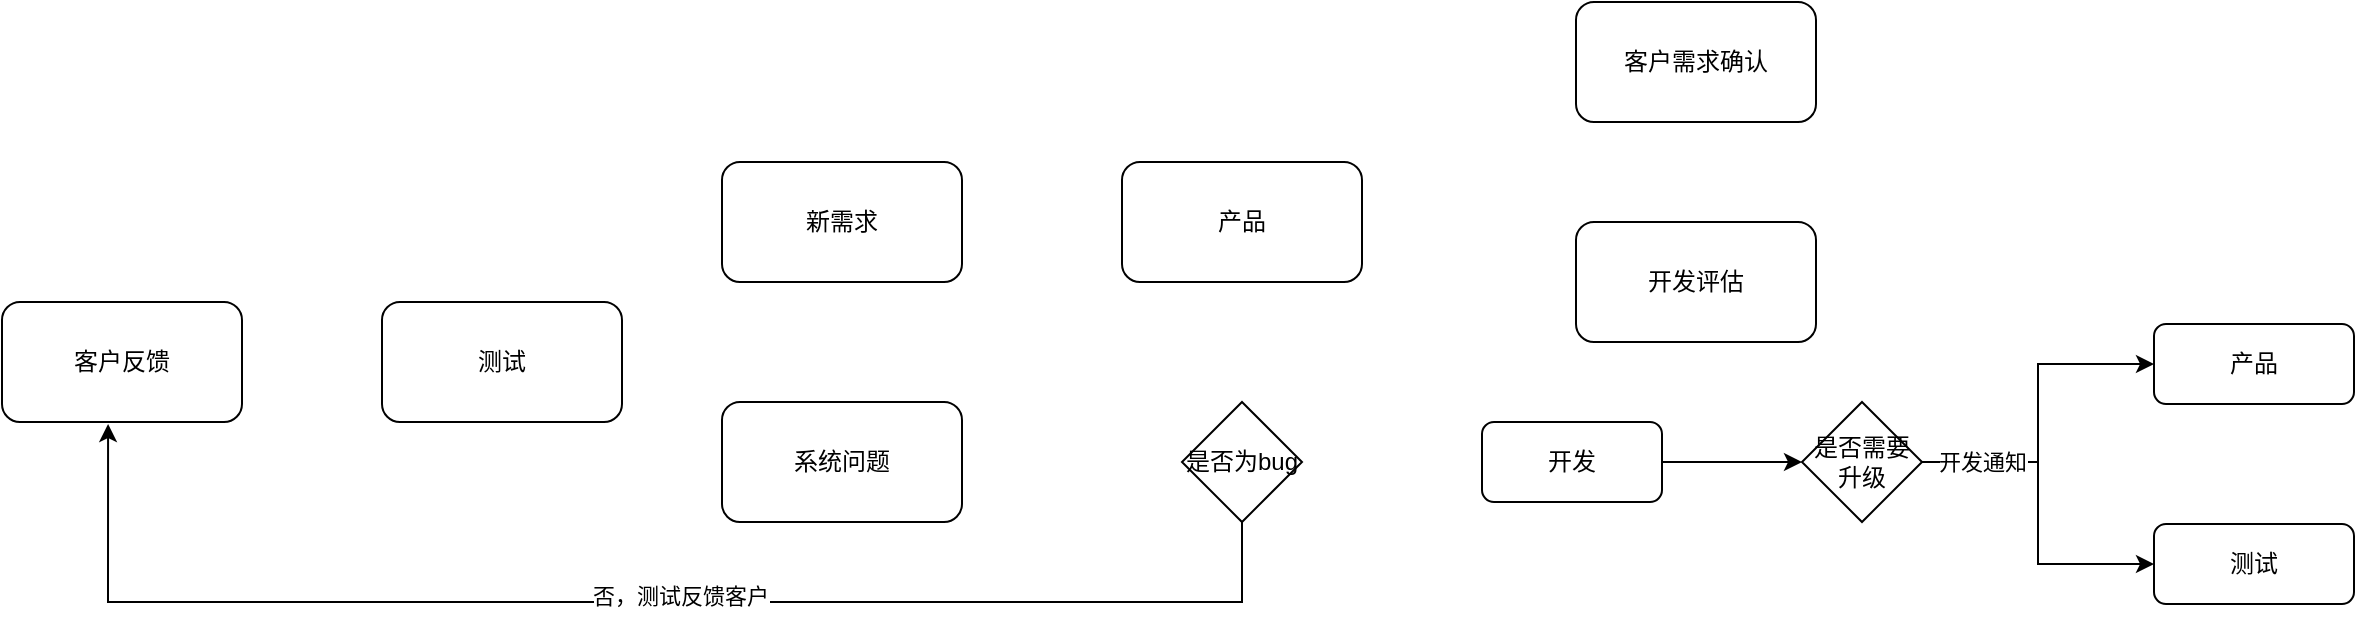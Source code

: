 <mxfile version="26.2.8">
  <diagram name="第 1 页" id="maj_CZCE4fiGwP-5VllY">
    <mxGraphModel dx="1428" dy="751" grid="1" gridSize="10" guides="1" tooltips="1" connect="1" arrows="1" fold="1" page="1" pageScale="1" pageWidth="827" pageHeight="1169" math="0" shadow="0">
      <root>
        <mxCell id="0" />
        <mxCell id="1" parent="0" />
        <mxCell id="PGWOsnz61t-WM54Ito1W-1" value="客户反馈" style="rounded=1;whiteSpace=wrap;html=1;" vertex="1" parent="1">
          <mxGeometry x="40" y="300" width="120" height="60" as="geometry" />
        </mxCell>
        <mxCell id="PGWOsnz61t-WM54Ito1W-2" value="测试" style="rounded=1;whiteSpace=wrap;html=1;" vertex="1" parent="1">
          <mxGeometry x="230" y="300" width="120" height="60" as="geometry" />
        </mxCell>
        <mxCell id="PGWOsnz61t-WM54Ito1W-3" value="新需求" style="rounded=1;whiteSpace=wrap;html=1;" vertex="1" parent="1">
          <mxGeometry x="400" y="230" width="120" height="60" as="geometry" />
        </mxCell>
        <mxCell id="PGWOsnz61t-WM54Ito1W-4" value="系统问题" style="rounded=1;whiteSpace=wrap;html=1;" vertex="1" parent="1">
          <mxGeometry x="400" y="350" width="120" height="60" as="geometry" />
        </mxCell>
        <mxCell id="PGWOsnz61t-WM54Ito1W-5" value="产品" style="rounded=1;whiteSpace=wrap;html=1;" vertex="1" parent="1">
          <mxGeometry x="600" y="230" width="120" height="60" as="geometry" />
        </mxCell>
        <mxCell id="PGWOsnz61t-WM54Ito1W-6" value="客户需求确认" style="rounded=1;whiteSpace=wrap;html=1;" vertex="1" parent="1">
          <mxGeometry x="827" y="150" width="120" height="60" as="geometry" />
        </mxCell>
        <mxCell id="PGWOsnz61t-WM54Ito1W-7" value="开发评估" style="rounded=1;whiteSpace=wrap;html=1;" vertex="1" parent="1">
          <mxGeometry x="827" y="260" width="120" height="60" as="geometry" />
        </mxCell>
        <mxCell id="PGWOsnz61t-WM54Ito1W-8" value="是否为bug" style="rhombus;whiteSpace=wrap;html=1;" vertex="1" parent="1">
          <mxGeometry x="630" y="350" width="60" height="60" as="geometry" />
        </mxCell>
        <mxCell id="PGWOsnz61t-WM54Ito1W-18" style="edgeStyle=orthogonalEdgeStyle;rounded=0;orthogonalLoop=1;jettySize=auto;html=1;entryX=0;entryY=0.5;entryDx=0;entryDy=0;" edge="1" parent="1" source="PGWOsnz61t-WM54Ito1W-9" target="PGWOsnz61t-WM54Ito1W-12">
          <mxGeometry relative="1" as="geometry" />
        </mxCell>
        <mxCell id="PGWOsnz61t-WM54Ito1W-9" value="开发" style="rounded=1;whiteSpace=wrap;html=1;" vertex="1" parent="1">
          <mxGeometry x="780" y="360" width="90" height="40" as="geometry" />
        </mxCell>
        <mxCell id="PGWOsnz61t-WM54Ito1W-10" style="edgeStyle=orthogonalEdgeStyle;rounded=0;orthogonalLoop=1;jettySize=auto;html=1;entryX=0.442;entryY=1.017;entryDx=0;entryDy=0;entryPerimeter=0;" edge="1" parent="1" source="PGWOsnz61t-WM54Ito1W-8" target="PGWOsnz61t-WM54Ito1W-1">
          <mxGeometry relative="1" as="geometry">
            <Array as="points">
              <mxPoint x="660" y="450" />
              <mxPoint x="93" y="450" />
            </Array>
          </mxGeometry>
        </mxCell>
        <mxCell id="PGWOsnz61t-WM54Ito1W-11" value="否，测试反馈客户" style="edgeLabel;html=1;align=center;verticalAlign=middle;resizable=0;points=[];" vertex="1" connectable="0" parent="PGWOsnz61t-WM54Ito1W-10">
          <mxGeometry x="-0.078" y="-3" relative="1" as="geometry">
            <mxPoint as="offset" />
          </mxGeometry>
        </mxCell>
        <mxCell id="PGWOsnz61t-WM54Ito1W-15" style="edgeStyle=orthogonalEdgeStyle;rounded=0;orthogonalLoop=1;jettySize=auto;html=1;entryX=0;entryY=0.5;entryDx=0;entryDy=0;" edge="1" parent="1" source="PGWOsnz61t-WM54Ito1W-12" target="PGWOsnz61t-WM54Ito1W-13">
          <mxGeometry relative="1" as="geometry" />
        </mxCell>
        <mxCell id="PGWOsnz61t-WM54Ito1W-16" style="edgeStyle=orthogonalEdgeStyle;rounded=0;orthogonalLoop=1;jettySize=auto;html=1;entryX=0;entryY=0.5;entryDx=0;entryDy=0;" edge="1" parent="1" source="PGWOsnz61t-WM54Ito1W-12" target="PGWOsnz61t-WM54Ito1W-14">
          <mxGeometry relative="1" as="geometry" />
        </mxCell>
        <mxCell id="PGWOsnz61t-WM54Ito1W-17" value="开发通知" style="edgeLabel;html=1;align=center;verticalAlign=middle;resizable=0;points=[];" vertex="1" connectable="0" parent="PGWOsnz61t-WM54Ito1W-16">
          <mxGeometry x="-0.836" relative="1" as="geometry">
            <mxPoint x="16" as="offset" />
          </mxGeometry>
        </mxCell>
        <mxCell id="PGWOsnz61t-WM54Ito1W-12" value="是否需要升级" style="rhombus;whiteSpace=wrap;html=1;" vertex="1" parent="1">
          <mxGeometry x="940" y="350" width="60" height="60" as="geometry" />
        </mxCell>
        <mxCell id="PGWOsnz61t-WM54Ito1W-13" value="产品" style="rounded=1;whiteSpace=wrap;html=1;" vertex="1" parent="1">
          <mxGeometry x="1116" y="311" width="100" height="40" as="geometry" />
        </mxCell>
        <mxCell id="PGWOsnz61t-WM54Ito1W-14" value="测试" style="rounded=1;whiteSpace=wrap;html=1;" vertex="1" parent="1">
          <mxGeometry x="1116" y="411" width="100" height="40" as="geometry" />
        </mxCell>
      </root>
    </mxGraphModel>
  </diagram>
</mxfile>
